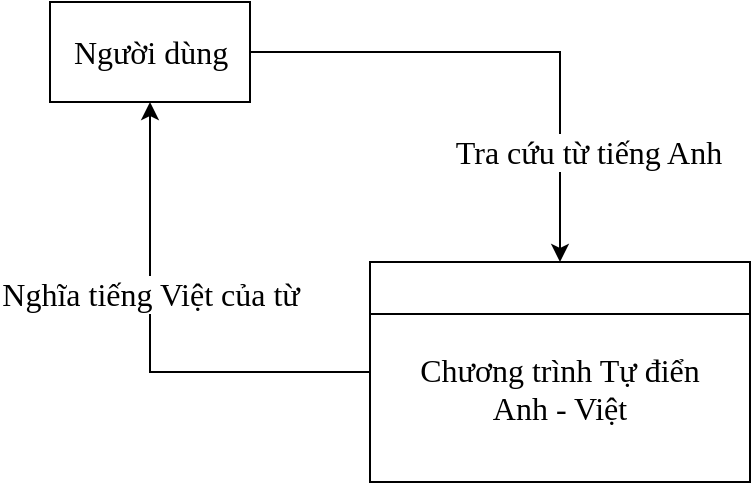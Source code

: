 <mxfile version="13.0.1" type="device" pages="3"><diagram id="8qAzERaZoSRaoiMPLKby" name="Context"><mxGraphModel dx="1074" dy="876" grid="1" gridSize="10" guides="1" tooltips="1" connect="1" arrows="1" fold="1" page="1" pageScale="1" pageWidth="827" pageHeight="1169" math="0" shadow="0"><root><mxCell id="0"/><mxCell id="1" parent="0"/><mxCell id="bJ2V4FnmX3jM5wDByjma-4" value="Nghĩa tiếng Việt của từ" style="edgeStyle=orthogonalEdgeStyle;rounded=0;orthogonalLoop=1;jettySize=auto;html=1;entryX=0.5;entryY=1;entryDx=0;entryDy=0;fontFamily=Times New Roman;fontSize=16;" edge="1" parent="1" source="bJ2V4FnmX3jM5wDByjma-1" target="bJ2V4FnmX3jM5wDByjma-2"><mxGeometry x="-0.064" y="-35" relative="1" as="geometry"><mxPoint x="-35" y="-35" as="offset"/></mxGeometry></mxCell><mxCell id="bJ2V4FnmX3jM5wDByjma-3" value="Tra cứu từ tiếng Anh" style="edgeStyle=orthogonalEdgeStyle;rounded=0;orthogonalLoop=1;jettySize=auto;html=1;entryX=0.5;entryY=0;entryDx=0;entryDy=0;fontFamily=Times New Roman;fontSize=16;" edge="1" parent="1" source="bJ2V4FnmX3jM5wDByjma-2" target="bJ2V4FnmX3jM5wDByjma-1"><mxGeometry x="0.106" y="-25" relative="1" as="geometry"><mxPoint x="25" y="25" as="offset"/></mxGeometry></mxCell><mxCell id="bJ2V4FnmX3jM5wDByjma-2" value="Người dùng" style="html=1;dashed=0;whitespace=wrap;fontFamily=Times New Roman;fontSize=16;" vertex="1" parent="1"><mxGeometry x="30" y="30" width="100" height="50" as="geometry"/></mxCell><mxCell id="bJ2V4FnmX3jM5wDByjma-1" value="&#10;&#10;Chương trình Tự điển&#10;Anh - Việt" style="swimlane;fontStyle=0;childLayout=stackLayout;horizontal=1;startSize=26;fillColor=#ffffff;horizontalStack=0;resizeParent=1;resizeParentMax=0;resizeLast=0;collapsible=0;marginBottom=0;swimlaneFillColor=#ffffff;fontFamily=Times New Roman;fontSize=16;verticalAlign=top;" vertex="1" parent="1"><mxGeometry x="190" y="160" width="190" height="110" as="geometry"/></mxCell></root></mxGraphModel></diagram><diagram id="nb0cyx7-dhcXphAhWLPu" name="0"><mxGraphModel dx="1074" dy="876" grid="1" gridSize="10" guides="1" tooltips="1" connect="1" arrows="1" fold="1" page="1" pageScale="1" pageWidth="827" pageHeight="1169" math="0" shadow="0"><root><mxCell id="sK5p13gGGFaQVgg_FwyR-0"/><mxCell id="sK5p13gGGFaQVgg_FwyR-1" parent="sK5p13gGGFaQVgg_FwyR-0"/><mxCell id="0saw8lDDyKkZzwWAJswl-5" value="Từ tiếng Anh" style="edgeStyle=orthogonalEdgeStyle;rounded=0;orthogonalLoop=1;jettySize=auto;html=1;entryX=0.5;entryY=1;entryDx=0;entryDy=0;fontFamily=Times New Roman;fontSize=16;exitX=0;exitY=0.25;exitDx=0;exitDy=0;" edge="1" parent="sK5p13gGGFaQVgg_FwyR-1" source="ojxq62DTvRP3LbpDDlWs-0" target="Cn2YiQTvN_d_AFwyToSI-0"><mxGeometry x="-0.273" relative="1" as="geometry"><mxPoint as="offset"/></mxGeometry></mxCell><mxCell id="0saw8lDDyKkZzwWAJswl-6" value="Từ tiếng Anh cần xoá" style="edgeStyle=orthogonalEdgeStyle;rounded=0;orthogonalLoop=1;jettySize=auto;html=1;entryX=0.5;entryY=1;entryDx=0;entryDy=0;fontFamily=Times New Roman;fontSize=16;exitX=1;exitY=0.25;exitDx=0;exitDy=0;" edge="1" parent="sK5p13gGGFaQVgg_FwyR-1" source="ojxq62DTvRP3LbpDDlWs-0" target="0saw8lDDyKkZzwWAJswl-1"><mxGeometry relative="1" as="geometry"/></mxCell><mxCell id="0saw8lDDyKkZzwWAJswl-9" value="Từ mới cần thêm" style="edgeStyle=orthogonalEdgeStyle;rounded=0;orthogonalLoop=1;jettySize=auto;html=1;fontFamily=Times New Roman;fontSize=16;exitX=0;exitY=0.75;exitDx=0;exitDy=0;" edge="1" parent="sK5p13gGGFaQVgg_FwyR-1" source="ojxq62DTvRP3LbpDDlWs-0" target="0saw8lDDyKkZzwWAJswl-0"><mxGeometry x="-0.308" relative="1" as="geometry"><mxPoint as="offset"/></mxGeometry></mxCell><mxCell id="0saw8lDDyKkZzwWAJswl-12" value="Di chuyển tới, lùi" style="edgeStyle=orthogonalEdgeStyle;rounded=0;orthogonalLoop=1;jettySize=auto;html=1;exitX=1;exitY=0.75;exitDx=0;exitDy=0;fontFamily=Times New Roman;fontSize=16;" edge="1" parent="sK5p13gGGFaQVgg_FwyR-1" source="ojxq62DTvRP3LbpDDlWs-0" target="0saw8lDDyKkZzwWAJswl-2"><mxGeometry x="-0.308" relative="1" as="geometry"><mxPoint as="offset"/></mxGeometry></mxCell><mxCell id="ojxq62DTvRP3LbpDDlWs-0" value="Người dùng" style="html=1;dashed=0;whitespace=wrap;fontFamily=Times New Roman;fontSize=16;" vertex="1" parent="sK5p13gGGFaQVgg_FwyR-1"><mxGeometry x="280" y="190" width="120" height="80" as="geometry"/></mxCell><mxCell id="0saw8lDDyKkZzwWAJswl-8" value="Nghĩa tiếng Việt&lt;br&gt;của từ" style="edgeStyle=orthogonalEdgeStyle;rounded=0;orthogonalLoop=1;jettySize=auto;html=1;entryX=0.25;entryY=0;entryDx=0;entryDy=0;fontFamily=Times New Roman;fontSize=16;exitX=0.5;exitY=0;exitDx=0;exitDy=0;" edge="1" parent="sK5p13gGGFaQVgg_FwyR-1" source="Cn2YiQTvN_d_AFwyToSI-0" target="ojxq62DTvRP3LbpDDlWs-0"><mxGeometry x="-0.143" relative="1" as="geometry"><Array as="points"><mxPoint x="120" y="40"/><mxPoint x="310" y="40"/></Array><mxPoint as="offset"/></mxGeometry></mxCell><mxCell id="0saw8lDDyKkZzwWAJswl-10" value="Kết quả thêm từ&lt;br&gt;(thành công hoặc&lt;br&gt;không thành công)" style="edgeStyle=orthogonalEdgeStyle;rounded=0;orthogonalLoop=1;jettySize=auto;html=1;entryX=0.25;entryY=1;entryDx=0;entryDy=0;fontFamily=Times New Roman;fontSize=16;" edge="1" parent="sK5p13gGGFaQVgg_FwyR-1" source="0saw8lDDyKkZzwWAJswl-0" target="ojxq62DTvRP3LbpDDlWs-0"><mxGeometry x="-0.304" relative="1" as="geometry"><mxPoint as="offset"/></mxGeometry></mxCell><mxCell id="0saw8lDDyKkZzwWAJswl-7" value="Kết quả xoá từ&lt;br&gt;(thành công hoặc&lt;br&gt;không thành công)" style="edgeStyle=orthogonalEdgeStyle;rounded=0;orthogonalLoop=1;jettySize=auto;html=1;entryX=0.75;entryY=0;entryDx=0;entryDy=0;fontFamily=Times New Roman;fontSize=16;exitX=0.5;exitY=0;exitDx=0;exitDy=0;" edge="1" parent="sK5p13gGGFaQVgg_FwyR-1" source="0saw8lDDyKkZzwWAJswl-1" target="ojxq62DTvRP3LbpDDlWs-0"><mxGeometry x="-0.21" relative="1" as="geometry"><Array as="points"><mxPoint x="560" y="40"/><mxPoint x="370" y="40"/></Array><mxPoint as="offset"/></mxGeometry></mxCell><mxCell id="0saw8lDDyKkZzwWAJswl-11" value="Lịch sử tra cứu" style="edgeStyle=orthogonalEdgeStyle;rounded=0;orthogonalLoop=1;jettySize=auto;html=1;entryX=0.75;entryY=1;entryDx=0;entryDy=0;fontFamily=Times New Roman;fontSize=16;" edge="1" parent="sK5p13gGGFaQVgg_FwyR-1" source="0saw8lDDyKkZzwWAJswl-2" target="ojxq62DTvRP3LbpDDlWs-0"><mxGeometry x="0.565" relative="1" as="geometry"><mxPoint as="offset"/></mxGeometry></mxCell><mxCell id="0saw8lDDyKkZzwWAJswl-0" value="0.2&#10;&#10;Thêm từ" style="swimlane;fontStyle=0;childLayout=stackLayout;horizontal=1;startSize=30;fillColor=#ffffff;horizontalStack=0;resizeParent=1;resizeParentMax=0;resizeLast=0;collapsible=0;marginBottom=0;swimlaneFillColor=#ffffff;fontFamily=Times New Roman;fontSize=16;verticalAlign=top;" vertex="1" parent="sK5p13gGGFaQVgg_FwyR-1"><mxGeometry x="40" y="350" width="160" height="80" as="geometry"/></mxCell><mxCell id="0saw8lDDyKkZzwWAJswl-2" value="0.4&#10;&#10;Xem lịch sử tra cứu" style="swimlane;fontStyle=0;childLayout=stackLayout;horizontal=1;startSize=30;fillColor=#ffffff;horizontalStack=0;resizeParent=1;resizeParentMax=0;resizeLast=0;collapsible=0;marginBottom=0;swimlaneFillColor=#ffffff;fontFamily=Times New Roman;fontSize=16;verticalAlign=top;" vertex="1" parent="sK5p13gGGFaQVgg_FwyR-1"><mxGeometry x="480" y="350" width="160" height="80" as="geometry"/></mxCell><mxCell id="0saw8lDDyKkZzwWAJswl-1" value="0.3&#10;&#10;Xoá từ" style="swimlane;fontStyle=0;childLayout=stackLayout;horizontal=1;startSize=30;fillColor=#ffffff;horizontalStack=0;resizeParent=1;resizeParentMax=0;resizeLast=0;collapsible=0;marginBottom=0;swimlaneFillColor=#ffffff;fontFamily=Times New Roman;fontSize=16;verticalAlign=top;" vertex="1" parent="sK5p13gGGFaQVgg_FwyR-1"><mxGeometry x="480" y="80" width="160" height="80" as="geometry"/></mxCell><mxCell id="Cn2YiQTvN_d_AFwyToSI-0" value="0.1&#10;&#10;Tra cứu từ" style="swimlane;fontStyle=0;childLayout=stackLayout;horizontal=1;startSize=30;fillColor=#ffffff;horizontalStack=0;resizeParent=1;resizeParentMax=0;resizeLast=0;collapsible=0;marginBottom=0;swimlaneFillColor=#ffffff;fontFamily=Times New Roman;fontSize=16;verticalAlign=top;" vertex="1" parent="sK5p13gGGFaQVgg_FwyR-1"><mxGeometry x="40" y="90" width="160" height="80" as="geometry"/></mxCell></root></mxGraphModel></diagram><diagram id="ezF-LCG0HRRjEw32CTcr" name="1"><mxGraphModel dx="1074" dy="876" grid="1" gridSize="10" guides="1" tooltips="1" connect="1" arrows="1" fold="1" page="1" pageScale="1" pageWidth="827" pageHeight="1169" math="0" shadow="0"><root><mxCell id="rC4tuev1rcmEPlhYaU9Q-0"/><mxCell id="rC4tuev1rcmEPlhYaU9Q-1" parent="rC4tuev1rcmEPlhYaU9Q-0"/><mxCell id="-swF0zY9SgfLDQ3o1KmX-0" value="Từ mới cần thêm" style="edgeStyle=orthogonalEdgeStyle;rounded=0;orthogonalLoop=1;jettySize=auto;html=1;entryX=0.5;entryY=1;entryDx=0;entryDy=0;fontFamily=Times New Roman;fontSize=16;exitX=0;exitY=0.25;exitDx=0;exitDy=0;" edge="1" parent="rC4tuev1rcmEPlhYaU9Q-1" source="-swF0zY9SgfLDQ3o1KmX-4" target="-swF0zY9SgfLDQ3o1KmX-12"><mxGeometry x="-0.273" relative="1" as="geometry"><mxPoint as="offset"/></mxGeometry></mxCell><mxCell id="-swF0zY9SgfLDQ3o1KmX-1" value="Từ tiếng Anh cần xoá" style="edgeStyle=orthogonalEdgeStyle;rounded=0;orthogonalLoop=1;jettySize=auto;html=1;entryX=0.5;entryY=1;entryDx=0;entryDy=0;fontFamily=Times New Roman;fontSize=16;exitX=1;exitY=0.25;exitDx=0;exitDy=0;" edge="1" parent="rC4tuev1rcmEPlhYaU9Q-1" source="-swF0zY9SgfLDQ3o1KmX-4" target="-swF0zY9SgfLDQ3o1KmX-11"><mxGeometry relative="1" as="geometry"/></mxCell><mxCell id="-swF0zY9SgfLDQ3o1KmX-2" value="Từ tiếng Anh" style="edgeStyle=orthogonalEdgeStyle;rounded=0;orthogonalLoop=1;jettySize=auto;html=1;fontFamily=Times New Roman;fontSize=16;exitX=0;exitY=0.75;exitDx=0;exitDy=0;" edge="1" parent="rC4tuev1rcmEPlhYaU9Q-1" source="-swF0zY9SgfLDQ3o1KmX-4" target="-swF0zY9SgfLDQ3o1KmX-9"><mxGeometry x="-0.385" relative="1" as="geometry"><mxPoint as="offset"/></mxGeometry></mxCell><mxCell id="-swF0zY9SgfLDQ3o1KmX-3" value="Di chuyển tới, lùi" style="edgeStyle=orthogonalEdgeStyle;rounded=0;orthogonalLoop=1;jettySize=auto;html=1;exitX=1;exitY=0.75;exitDx=0;exitDy=0;fontFamily=Times New Roman;fontSize=16;" edge="1" parent="rC4tuev1rcmEPlhYaU9Q-1" source="-swF0zY9SgfLDQ3o1KmX-4" target="-swF0zY9SgfLDQ3o1KmX-10"><mxGeometry x="-0.308" relative="1" as="geometry"><mxPoint as="offset"/></mxGeometry></mxCell><mxCell id="-swF0zY9SgfLDQ3o1KmX-4" value="Người dùng" style="html=1;dashed=0;whitespace=wrap;fontFamily=Times New Roman;fontSize=16;" vertex="1" parent="rC4tuev1rcmEPlhYaU9Q-1"><mxGeometry x="370" y="330" width="120" height="80" as="geometry"/></mxCell><mxCell id="-swF0zY9SgfLDQ3o1KmX-5" value="Kết quả thêm từ&lt;br&gt;(thành công hoặc&lt;br&gt;không thành công)" style="edgeStyle=orthogonalEdgeStyle;rounded=0;orthogonalLoop=1;jettySize=auto;html=1;entryX=0.25;entryY=0;entryDx=0;entryDy=0;fontFamily=Times New Roman;fontSize=16;exitX=0.75;exitY=0;exitDx=0;exitDy=0;" edge="1" parent="rC4tuev1rcmEPlhYaU9Q-1" source="-swF0zY9SgfLDQ3o1KmX-12" target="-swF0zY9SgfLDQ3o1KmX-4"><mxGeometry x="-0.257" relative="1" as="geometry"><Array as="points"><mxPoint x="250" y="180"/><mxPoint x="400" y="180"/></Array><mxPoint as="offset"/></mxGeometry></mxCell><mxCell id="-swF0zY9SgfLDQ3o1KmX-6" value="&lt;span&gt;Nghĩa tiếng Việt&lt;/span&gt;&lt;br&gt;&lt;span&gt;của từ&lt;/span&gt;" style="edgeStyle=orthogonalEdgeStyle;rounded=0;orthogonalLoop=1;jettySize=auto;html=1;entryX=0.25;entryY=1;entryDx=0;entryDy=0;fontFamily=Times New Roman;fontSize=16;" edge="1" parent="rC4tuev1rcmEPlhYaU9Q-1" source="-swF0zY9SgfLDQ3o1KmX-9" target="-swF0zY9SgfLDQ3o1KmX-4"><mxGeometry x="-0.304" relative="1" as="geometry"><mxPoint as="offset"/></mxGeometry></mxCell><mxCell id="-swF0zY9SgfLDQ3o1KmX-7" value="Kết quả xoá từ&lt;br&gt;(thành công hoặc&lt;br&gt;không thành công)" style="edgeStyle=orthogonalEdgeStyle;rounded=0;orthogonalLoop=1;jettySize=auto;html=1;entryX=0.75;entryY=0;entryDx=0;entryDy=0;fontFamily=Times New Roman;fontSize=16;exitX=0.5;exitY=0;exitDx=0;exitDy=0;" edge="1" parent="rC4tuev1rcmEPlhYaU9Q-1" source="-swF0zY9SgfLDQ3o1KmX-11" target="-swF0zY9SgfLDQ3o1KmX-4"><mxGeometry x="-0.21" relative="1" as="geometry"><Array as="points"><mxPoint x="650" y="180"/><mxPoint x="460" y="180"/></Array><mxPoint as="offset"/></mxGeometry></mxCell><mxCell id="-swF0zY9SgfLDQ3o1KmX-8" value="Lịch sử tra cứu" style="edgeStyle=orthogonalEdgeStyle;rounded=0;orthogonalLoop=1;jettySize=auto;html=1;entryX=0.75;entryY=1;entryDx=0;entryDy=0;fontFamily=Times New Roman;fontSize=16;" edge="1" parent="rC4tuev1rcmEPlhYaU9Q-1" source="-swF0zY9SgfLDQ3o1KmX-10" target="-swF0zY9SgfLDQ3o1KmX-4"><mxGeometry x="0.565" relative="1" as="geometry"><mxPoint as="offset"/></mxGeometry></mxCell><mxCell id="kTZbZ54-1ybKSTJsP95j-3" value="Danh sách các từ" style="edgeStyle=orthogonalEdgeStyle;rounded=0;orthogonalLoop=1;jettySize=auto;html=1;entryX=0.25;entryY=0;entryDx=0;entryDy=0;fontFamily=Times New Roman;fontSize=16;" edge="1" parent="rC4tuev1rcmEPlhYaU9Q-1" source="-swF0zY9SgfLDQ3o1KmX-15" target="-swF0zY9SgfLDQ3o1KmX-12"><mxGeometry x="0.636" relative="1" as="geometry"><mxPoint as="offset"/></mxGeometry></mxCell><mxCell id="-swF0zY9SgfLDQ3o1KmX-15" value="1.1&amp;nbsp; &amp;nbsp; Dữ liệu các Từ" style="html=1;dashed=0;whitespace=wrap;shape=mxgraph.dfd.dataStoreID;align=left;spacingLeft=3;points=[[0,0],[0.5,0],[1,0],[0,0.5],[1,0.5],[0,1],[0.5,1],[1,1]];fontFamily=Times New Roman;fontSize=16;" vertex="1" parent="rC4tuev1rcmEPlhYaU9Q-1"><mxGeometry x="370" y="70" width="140" height="40" as="geometry"/></mxCell><mxCell id="kTZbZ54-1ybKSTJsP95j-4" value="Từ mới" style="edgeStyle=orthogonalEdgeStyle;rounded=0;orthogonalLoop=1;jettySize=auto;html=1;entryX=0.5;entryY=0;entryDx=0;entryDy=0;fontFamily=Times New Roman;fontSize=16;exitX=0;exitY=0.5;exitDx=0;exitDy=0;" edge="1" parent="rC4tuev1rcmEPlhYaU9Q-1" source="-swF0zY9SgfLDQ3o1KmX-9" target="-swF0zY9SgfLDQ3o1KmX-15"><mxGeometry x="0.542" relative="1" as="geometry"><Array as="points"><mxPoint x="70" y="530"/><mxPoint x="70" y="40"/><mxPoint x="440" y="40"/></Array><mxPoint as="offset"/></mxGeometry></mxCell><mxCell id="kTZbZ54-1ybKSTJsP95j-8" value="Từ vừa tra cứu" style="edgeStyle=orthogonalEdgeStyle;rounded=0;orthogonalLoop=1;jettySize=auto;html=1;entryX=0;entryY=0.5;entryDx=0;entryDy=0;fontFamily=Times New Roman;fontSize=16;exitX=0.5;exitY=1;exitDx=0;exitDy=0;" edge="1" parent="rC4tuev1rcmEPlhYaU9Q-1" source="-swF0zY9SgfLDQ3o1KmX-9" target="kTZbZ54-1ybKSTJsP95j-0"><mxGeometry x="0.182" relative="1" as="geometry"><mxPoint as="offset"/></mxGeometry></mxCell><mxCell id="kTZbZ54-1ybKSTJsP95j-6" value="Xoá từ khỏi danh sách" style="edgeStyle=orthogonalEdgeStyle;rounded=0;orthogonalLoop=1;jettySize=auto;html=1;entryX=0.5;entryY=1;entryDx=0;entryDy=0;fontFamily=Times New Roman;fontSize=16;exitX=1;exitY=0.5;exitDx=0;exitDy=0;" edge="1" parent="rC4tuev1rcmEPlhYaU9Q-1" source="-swF0zY9SgfLDQ3o1KmX-11" target="-swF0zY9SgfLDQ3o1KmX-15"><mxGeometry relative="1" as="geometry"><Array as="points"><mxPoint x="750" y="260"/><mxPoint x="750" y="130"/><mxPoint x="440" y="130"/></Array></mxGeometry></mxCell><mxCell id="kTZbZ54-1ybKSTJsP95j-5" value="Danh sách các từ đã tra" style="edgeStyle=orthogonalEdgeStyle;rounded=0;orthogonalLoop=1;jettySize=auto;html=1;entryX=0.5;entryY=1;entryDx=0;entryDy=0;fontFamily=Times New Roman;fontSize=16;" edge="1" parent="rC4tuev1rcmEPlhYaU9Q-1" source="kTZbZ54-1ybKSTJsP95j-0" target="-swF0zY9SgfLDQ3o1KmX-10"><mxGeometry x="0.182" relative="1" as="geometry"><mxPoint as="offset"/></mxGeometry></mxCell><mxCell id="kTZbZ54-1ybKSTJsP95j-0" value="1.2&amp;nbsp; &amp;nbsp; Lịch sử" style="html=1;dashed=0;whitespace=wrap;shape=mxgraph.dfd.dataStoreID;align=left;spacingLeft=3;points=[[0,0],[0.5,0],[1,0],[0,0.5],[1,0.5],[0,1],[0.5,1],[1,1]];fontFamily=Times New Roman;fontSize=16;" vertex="1" parent="rC4tuev1rcmEPlhYaU9Q-1"><mxGeometry x="370" y="610" width="120" height="40" as="geometry"/></mxCell><mxCell id="-swF0zY9SgfLDQ3o1KmX-9" value="1.2&#10;&#10;Tra cứ từ" style="swimlane;fontStyle=0;childLayout=stackLayout;horizontal=1;startSize=30;fillColor=#ffffff;horizontalStack=0;resizeParent=1;resizeParentMax=0;resizeLast=0;collapsible=0;marginBottom=0;swimlaneFillColor=#ffffff;fontFamily=Times New Roman;fontSize=16;verticalAlign=top;" vertex="1" parent="rC4tuev1rcmEPlhYaU9Q-1"><mxGeometry x="130" y="490" width="160" height="80" as="geometry"/></mxCell><mxCell id="-swF0zY9SgfLDQ3o1KmX-10" value="1.4&#10;&#10;Xem lịch sử tra cứu" style="swimlane;fontStyle=0;childLayout=stackLayout;horizontal=1;startSize=30;fillColor=#ffffff;horizontalStack=0;resizeParent=1;resizeParentMax=0;resizeLast=0;collapsible=0;marginBottom=0;swimlaneFillColor=#ffffff;fontFamily=Times New Roman;fontSize=16;verticalAlign=top;" vertex="1" parent="rC4tuev1rcmEPlhYaU9Q-1"><mxGeometry x="570" y="490" width="160" height="80" as="geometry"/></mxCell><mxCell id="-swF0zY9SgfLDQ3o1KmX-11" value="1.3&#10;&#10;Xoá từ" style="swimlane;fontStyle=0;childLayout=stackLayout;horizontal=1;startSize=30;fillColor=#ffffff;horizontalStack=0;resizeParent=1;resizeParentMax=0;resizeLast=0;collapsible=0;marginBottom=0;swimlaneFillColor=#ffffff;fontFamily=Times New Roman;fontSize=16;verticalAlign=top;" vertex="1" parent="rC4tuev1rcmEPlhYaU9Q-1"><mxGeometry x="570" y="220" width="160" height="80" as="geometry"/></mxCell><mxCell id="-swF0zY9SgfLDQ3o1KmX-12" value="1.1&#10;&#10;Tra cứu từ" style="swimlane;fontStyle=0;childLayout=stackLayout;horizontal=1;startSize=30;fillColor=#ffffff;horizontalStack=0;resizeParent=1;resizeParentMax=0;resizeLast=0;collapsible=0;marginBottom=0;swimlaneFillColor=#ffffff;fontFamily=Times New Roman;fontSize=16;verticalAlign=top;" vertex="1" parent="rC4tuev1rcmEPlhYaU9Q-1"><mxGeometry x="130" y="230" width="160" height="80" as="geometry"/></mxCell></root></mxGraphModel></diagram></mxfile>